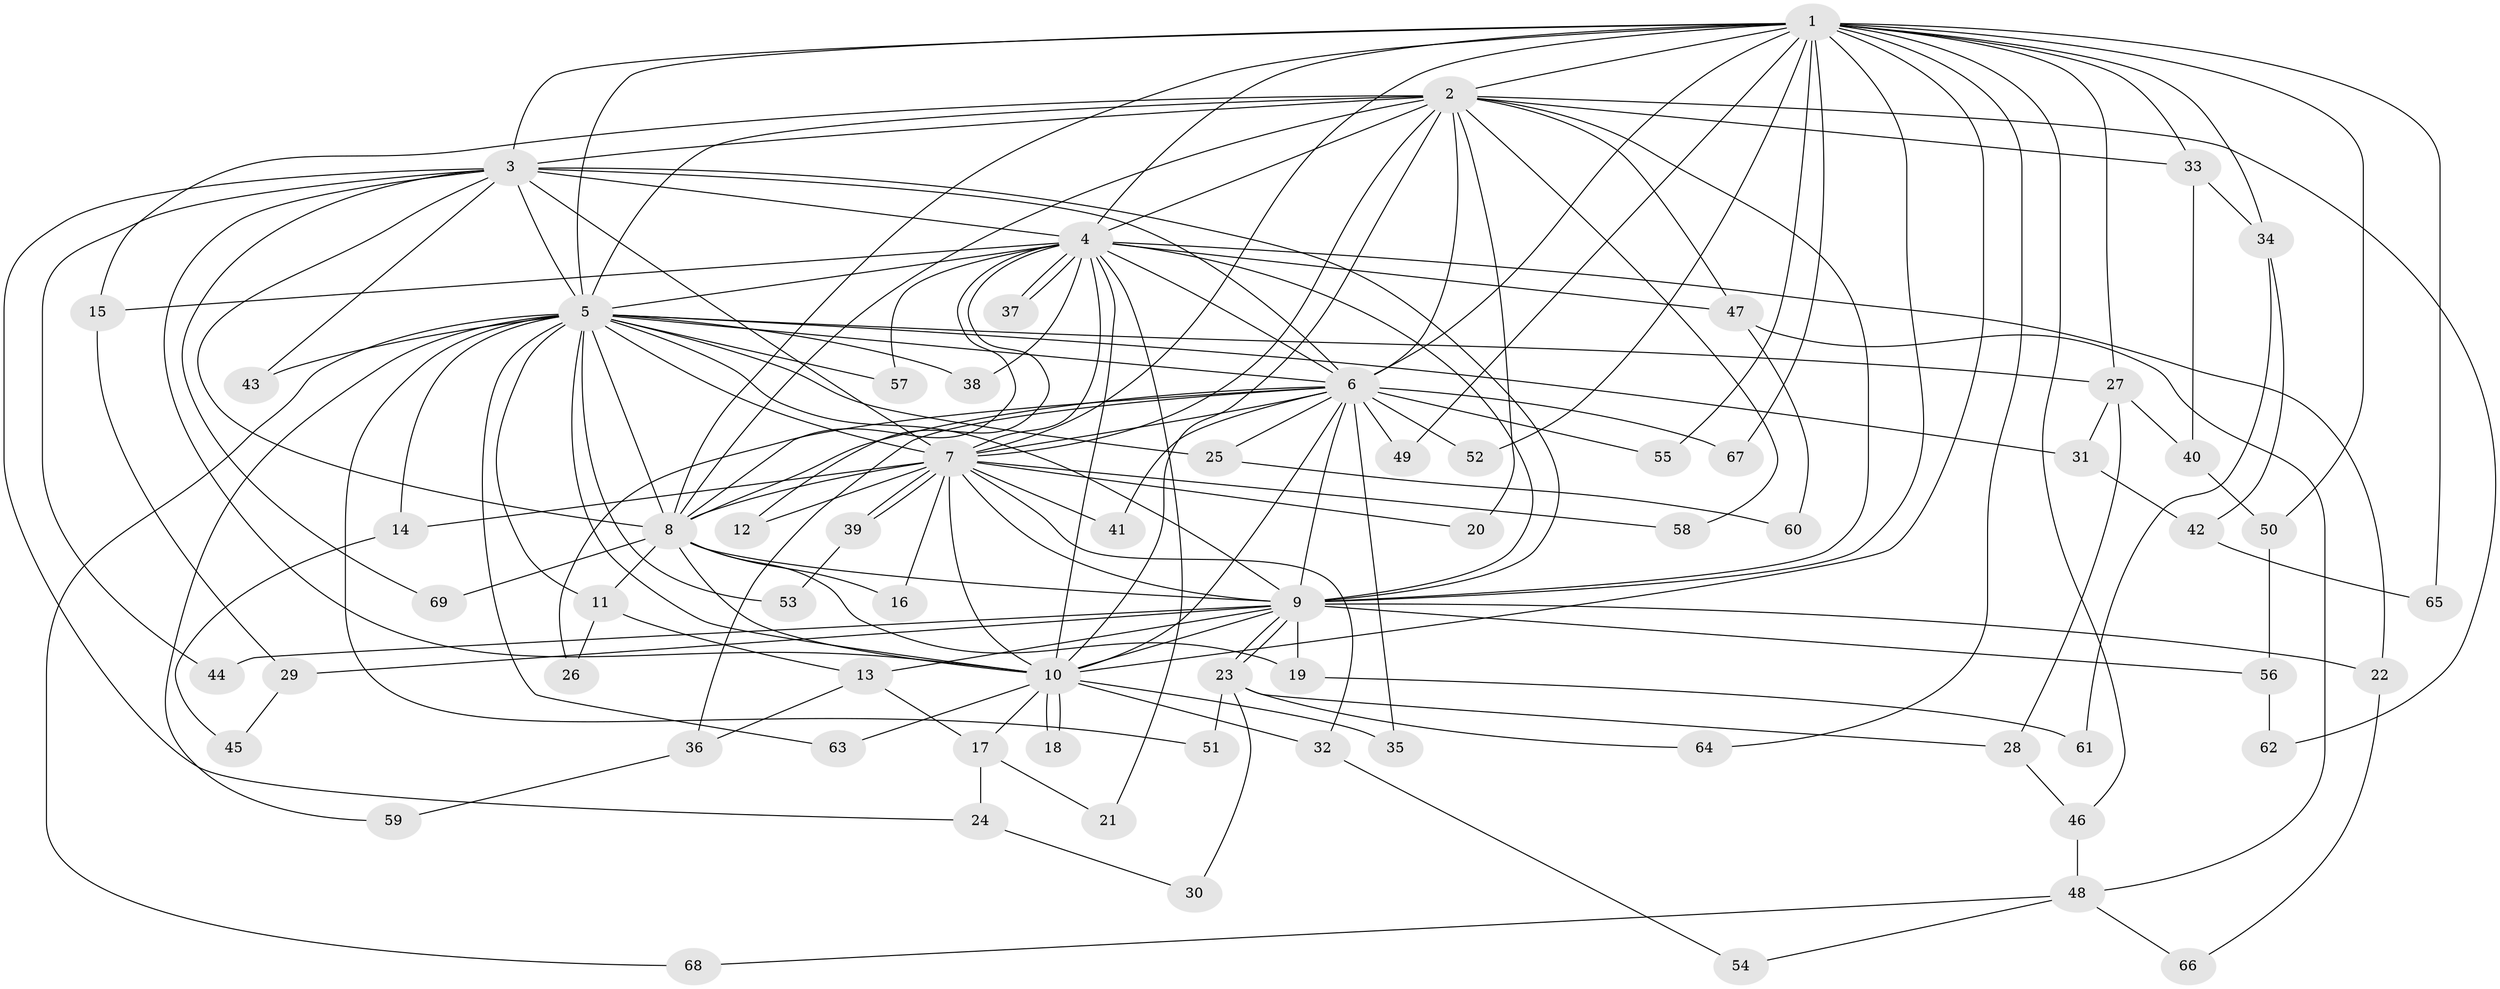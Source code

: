 // Generated by graph-tools (version 1.1) at 2025/35/03/09/25 02:35:03]
// undirected, 69 vertices, 163 edges
graph export_dot {
graph [start="1"]
  node [color=gray90,style=filled];
  1;
  2;
  3;
  4;
  5;
  6;
  7;
  8;
  9;
  10;
  11;
  12;
  13;
  14;
  15;
  16;
  17;
  18;
  19;
  20;
  21;
  22;
  23;
  24;
  25;
  26;
  27;
  28;
  29;
  30;
  31;
  32;
  33;
  34;
  35;
  36;
  37;
  38;
  39;
  40;
  41;
  42;
  43;
  44;
  45;
  46;
  47;
  48;
  49;
  50;
  51;
  52;
  53;
  54;
  55;
  56;
  57;
  58;
  59;
  60;
  61;
  62;
  63;
  64;
  65;
  66;
  67;
  68;
  69;
  1 -- 2;
  1 -- 3;
  1 -- 4;
  1 -- 5;
  1 -- 6;
  1 -- 7;
  1 -- 8;
  1 -- 9;
  1 -- 10;
  1 -- 27;
  1 -- 33;
  1 -- 34;
  1 -- 46;
  1 -- 49;
  1 -- 50;
  1 -- 52;
  1 -- 55;
  1 -- 64;
  1 -- 65;
  1 -- 67;
  2 -- 3;
  2 -- 4;
  2 -- 5;
  2 -- 6;
  2 -- 7;
  2 -- 8;
  2 -- 9;
  2 -- 10;
  2 -- 15;
  2 -- 20;
  2 -- 33;
  2 -- 47;
  2 -- 58;
  2 -- 62;
  3 -- 4;
  3 -- 5;
  3 -- 6;
  3 -- 7;
  3 -- 8;
  3 -- 9;
  3 -- 10;
  3 -- 24;
  3 -- 43;
  3 -- 44;
  3 -- 69;
  4 -- 5;
  4 -- 6;
  4 -- 7;
  4 -- 8;
  4 -- 9;
  4 -- 10;
  4 -- 12;
  4 -- 15;
  4 -- 21;
  4 -- 22;
  4 -- 37;
  4 -- 37;
  4 -- 38;
  4 -- 47;
  4 -- 57;
  5 -- 6;
  5 -- 7;
  5 -- 8;
  5 -- 9;
  5 -- 10;
  5 -- 11;
  5 -- 14;
  5 -- 25;
  5 -- 27;
  5 -- 31;
  5 -- 38;
  5 -- 43;
  5 -- 51;
  5 -- 53;
  5 -- 57;
  5 -- 59;
  5 -- 63;
  5 -- 68;
  6 -- 7;
  6 -- 8;
  6 -- 9;
  6 -- 10;
  6 -- 25;
  6 -- 26;
  6 -- 35;
  6 -- 36;
  6 -- 41;
  6 -- 49;
  6 -- 52;
  6 -- 55;
  6 -- 67;
  7 -- 8;
  7 -- 9;
  7 -- 10;
  7 -- 12;
  7 -- 14;
  7 -- 16;
  7 -- 20;
  7 -- 32;
  7 -- 39;
  7 -- 39;
  7 -- 41;
  7 -- 58;
  8 -- 9;
  8 -- 10;
  8 -- 11;
  8 -- 16;
  8 -- 19;
  8 -- 69;
  9 -- 10;
  9 -- 13;
  9 -- 19;
  9 -- 22;
  9 -- 23;
  9 -- 23;
  9 -- 29;
  9 -- 44;
  9 -- 56;
  10 -- 17;
  10 -- 18;
  10 -- 18;
  10 -- 32;
  10 -- 35;
  10 -- 63;
  11 -- 13;
  11 -- 26;
  13 -- 17;
  13 -- 36;
  14 -- 45;
  15 -- 29;
  17 -- 21;
  17 -- 24;
  19 -- 61;
  22 -- 66;
  23 -- 28;
  23 -- 30;
  23 -- 51;
  23 -- 64;
  24 -- 30;
  25 -- 60;
  27 -- 28;
  27 -- 31;
  27 -- 40;
  28 -- 46;
  29 -- 45;
  31 -- 42;
  32 -- 54;
  33 -- 34;
  33 -- 40;
  34 -- 42;
  34 -- 61;
  36 -- 59;
  39 -- 53;
  40 -- 50;
  42 -- 65;
  46 -- 48;
  47 -- 48;
  47 -- 60;
  48 -- 54;
  48 -- 66;
  48 -- 68;
  50 -- 56;
  56 -- 62;
}
